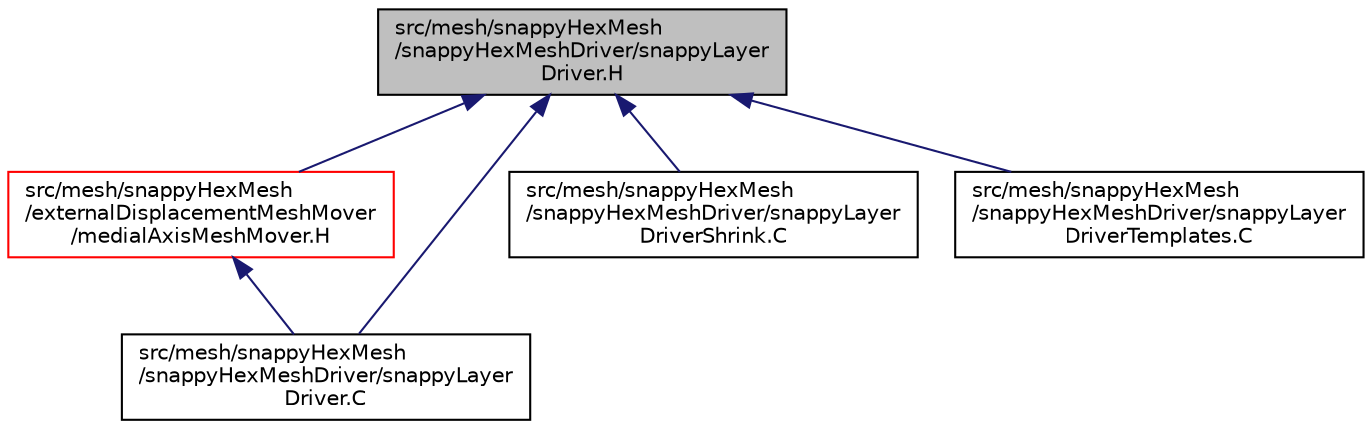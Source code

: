 digraph "src/mesh/snappyHexMesh/snappyHexMeshDriver/snappyLayerDriver.H"
{
  bgcolor="transparent";
  edge [fontname="Helvetica",fontsize="10",labelfontname="Helvetica",labelfontsize="10"];
  node [fontname="Helvetica",fontsize="10",shape=record];
  Node1 [label="src/mesh/snappyHexMesh\l/snappyHexMeshDriver/snappyLayer\lDriver.H",height=0.2,width=0.4,color="black", fillcolor="grey75", style="filled", fontcolor="black"];
  Node1 -> Node2 [dir="back",color="midnightblue",fontsize="10",style="solid",fontname="Helvetica"];
  Node2 [label="src/mesh/snappyHexMesh\l/externalDisplacementMeshMover\l/medialAxisMeshMover.H",height=0.2,width=0.4,color="red",URL="$a07118.html"];
  Node2 -> Node3 [dir="back",color="midnightblue",fontsize="10",style="solid",fontname="Helvetica"];
  Node3 [label="src/mesh/snappyHexMesh\l/snappyHexMeshDriver/snappyLayer\lDriver.C",height=0.2,width=0.4,color="black",URL="$a07150.html",tooltip="All to do with adding cell layers. "];
  Node1 -> Node3 [dir="back",color="midnightblue",fontsize="10",style="solid",fontname="Helvetica"];
  Node1 -> Node4 [dir="back",color="midnightblue",fontsize="10",style="solid",fontname="Helvetica"];
  Node4 [label="src/mesh/snappyHexMesh\l/snappyHexMeshDriver/snappyLayer\lDriverShrink.C",height=0.2,width=0.4,color="black",URL="$a07152.html",tooltip="Shrinking mesh (part of adding cell layers) "];
  Node1 -> Node5 [dir="back",color="midnightblue",fontsize="10",style="solid",fontname="Helvetica"];
  Node5 [label="src/mesh/snappyHexMesh\l/snappyHexMeshDriver/snappyLayer\lDriverTemplates.C",height=0.2,width=0.4,color="black",URL="$a07153.html"];
}
